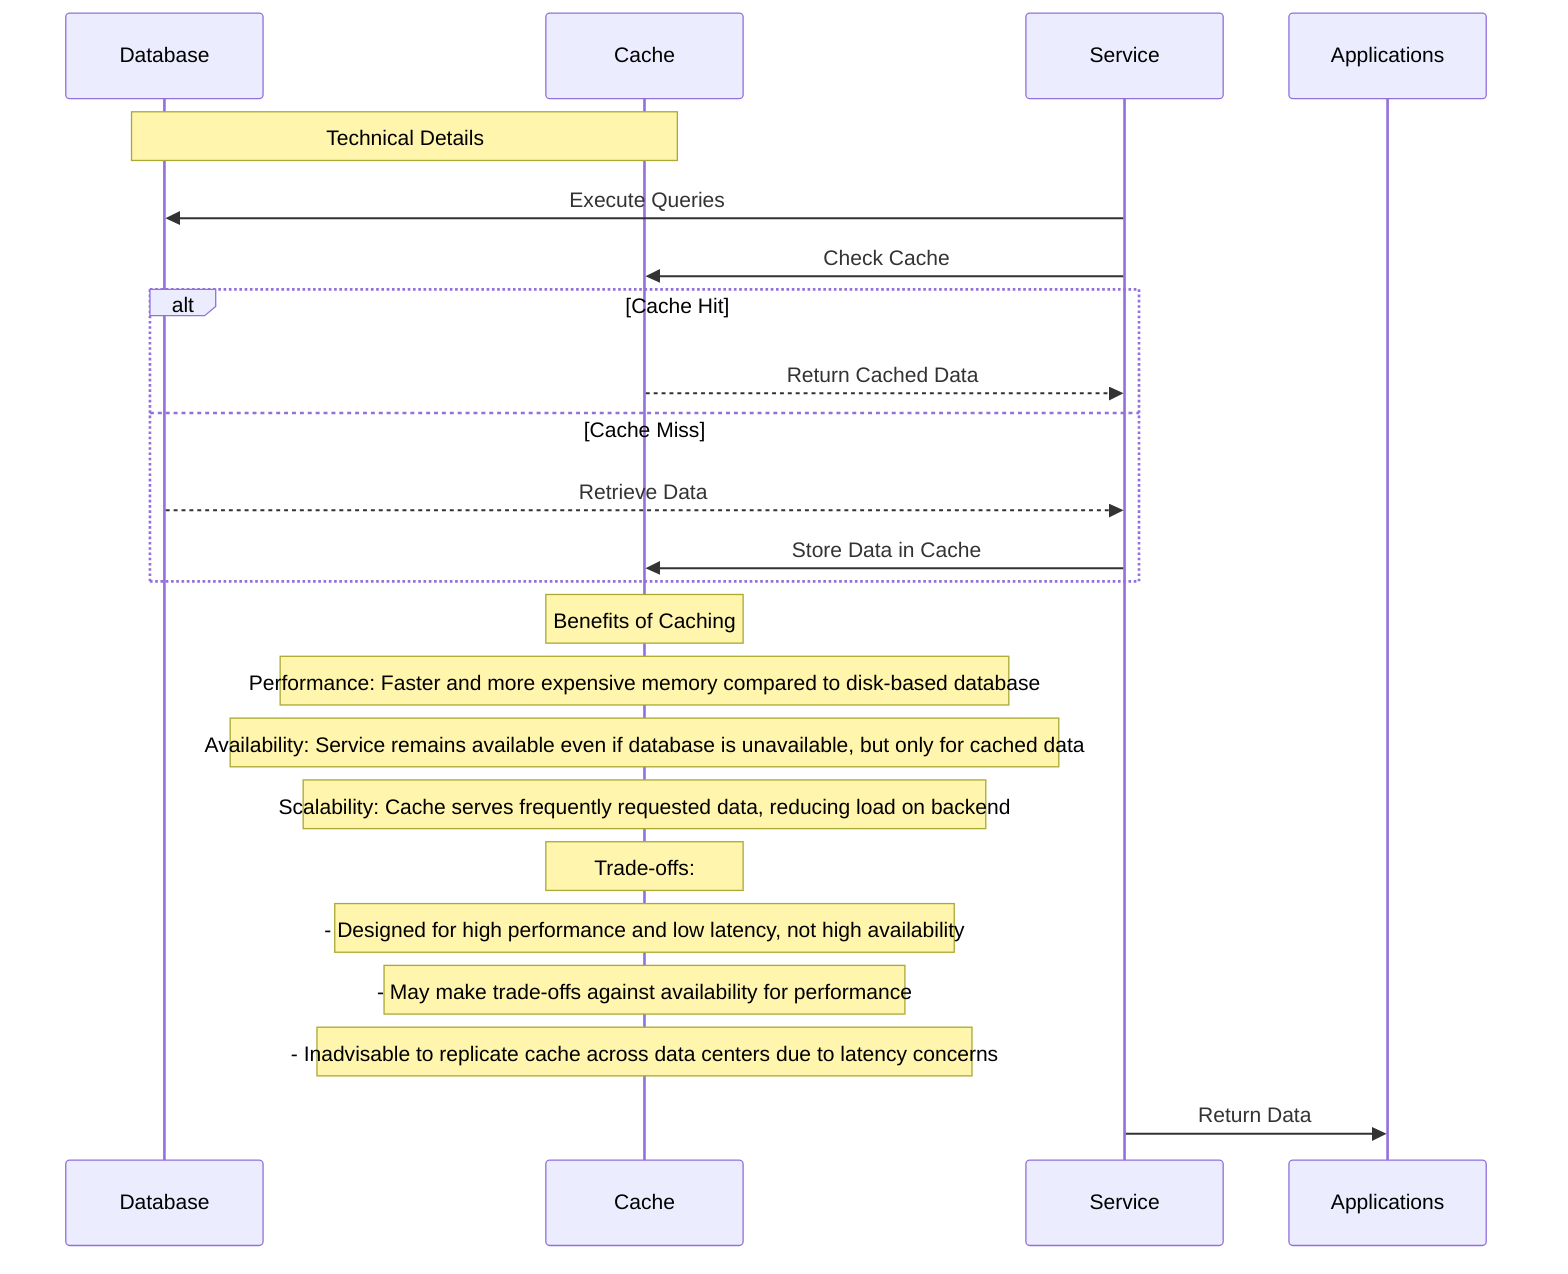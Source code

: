 sequenceDiagram
    participant Database
    participant Cache
    participant Service
    participant Applications

    Note over Database, Cache: Technical Details

    Service->>Database: Execute Queries
    Service->>Cache: Check Cache
    alt Cache Hit
        Cache-->>Service: Return Cached Data
    else Cache Miss
        Database-->>Service: Retrieve Data
        Service->>Cache: Store Data in Cache
    end

    Note over Cache: Benefits of Caching

    Note over Cache: Performance: Faster and more expensive memory compared to disk-based database

    Note over Cache: Availability: Service remains available even if database is unavailable, but only for cached data

    Note over Cache: Scalability: Cache serves frequently requested data, reducing load on backend

    Note over Cache: Trade-offs:
    Note over Cache: - Designed for high performance and low latency, not high availability
    Note over Cache: - May make trade-offs against availability for performance
    Note over Cache: - Inadvisable to replicate cache across data centers due to latency concerns

    Service->>Applications: Return Data